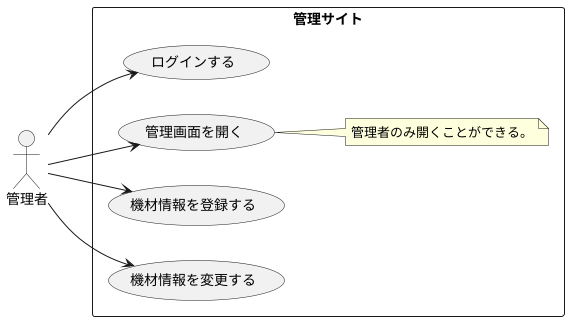 @startuml Usecase

left to right direction

actor 管理者

rectangle 管理サイト {
    管理者 --> (ログインする)
    管理者 --> (管理画面を開く)
    管理者 --> (機材情報を登録する)
    管理者 --> (機材情報を変更する)

    note right of (管理画面を開く)
    管理者のみ開くことができる。
    end note
}

@enduml
